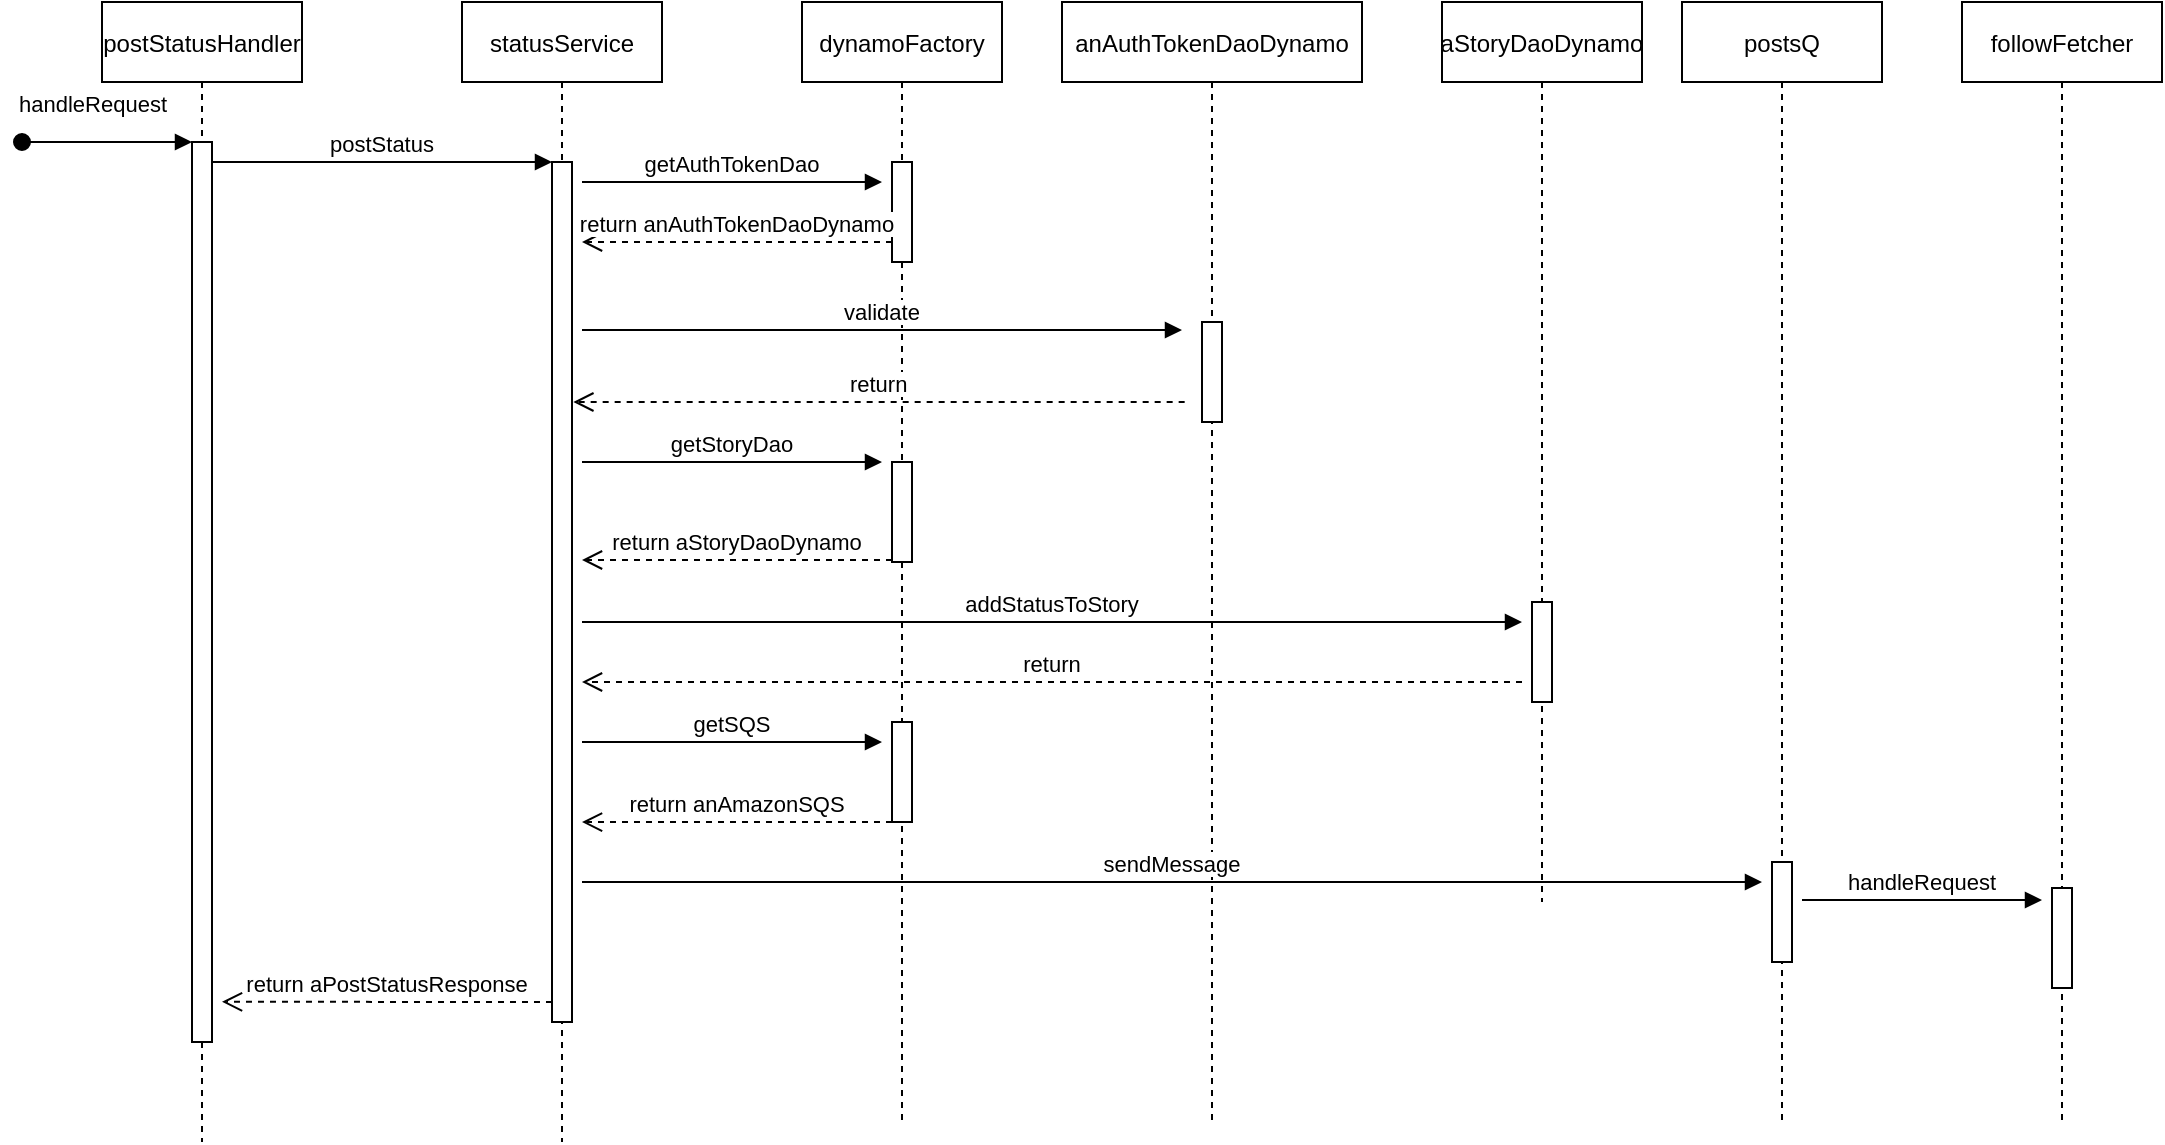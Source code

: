 <mxfile version="16.6.5" type="github">
  <diagram id="kgpKYQtTHZ0yAKxKKP6v" name="Page-1">
    <mxGraphModel dx="1598" dy="684" grid="1" gridSize="10" guides="1" tooltips="1" connect="1" arrows="1" fold="1" page="1" pageScale="1" pageWidth="850" pageHeight="1100" math="0" shadow="0">
      <root>
        <mxCell id="0" />
        <mxCell id="1" parent="0" />
        <mxCell id="3nuBFxr9cyL0pnOWT2aG-1" value="postStatusHandler" style="shape=umlLifeline;perimeter=lifelinePerimeter;container=1;collapsible=0;recursiveResize=0;rounded=0;shadow=0;strokeWidth=1;" parent="1" vertex="1">
          <mxGeometry x="120" y="80" width="100" height="570" as="geometry" />
        </mxCell>
        <mxCell id="3nuBFxr9cyL0pnOWT2aG-2" value="" style="points=[];perimeter=orthogonalPerimeter;rounded=0;shadow=0;strokeWidth=1;" parent="3nuBFxr9cyL0pnOWT2aG-1" vertex="1">
          <mxGeometry x="45" y="70" width="10" height="450" as="geometry" />
        </mxCell>
        <mxCell id="3nuBFxr9cyL0pnOWT2aG-3" value="handleRequest" style="verticalAlign=bottom;startArrow=oval;endArrow=block;startSize=8;shadow=0;strokeWidth=1;" parent="3nuBFxr9cyL0pnOWT2aG-1" target="3nuBFxr9cyL0pnOWT2aG-2" edge="1">
          <mxGeometry x="-0.167" y="10" relative="1" as="geometry">
            <mxPoint x="-40" y="70" as="sourcePoint" />
            <mxPoint as="offset" />
          </mxGeometry>
        </mxCell>
        <mxCell id="3nuBFxr9cyL0pnOWT2aG-5" value="statusService" style="shape=umlLifeline;perimeter=lifelinePerimeter;container=1;collapsible=0;recursiveResize=0;rounded=0;shadow=0;strokeWidth=1;" parent="1" vertex="1">
          <mxGeometry x="300" y="80" width="100" height="570" as="geometry" />
        </mxCell>
        <mxCell id="3nuBFxr9cyL0pnOWT2aG-6" value="" style="points=[];perimeter=orthogonalPerimeter;rounded=0;shadow=0;strokeWidth=1;" parent="3nuBFxr9cyL0pnOWT2aG-5" vertex="1">
          <mxGeometry x="45" y="80" width="10" height="430" as="geometry" />
        </mxCell>
        <mxCell id="3nuBFxr9cyL0pnOWT2aG-8" value="postStatus" style="verticalAlign=bottom;endArrow=block;entryX=0;entryY=0;shadow=0;strokeWidth=1;" parent="1" source="3nuBFxr9cyL0pnOWT2aG-2" target="3nuBFxr9cyL0pnOWT2aG-6" edge="1">
          <mxGeometry relative="1" as="geometry">
            <mxPoint x="275" y="160" as="sourcePoint" />
          </mxGeometry>
        </mxCell>
        <mxCell id="8Z1b3bNdNyz0HPnYyta1-1" value="dynamoFactory" style="shape=umlLifeline;perimeter=lifelinePerimeter;container=1;collapsible=0;recursiveResize=0;rounded=0;shadow=0;strokeWidth=1;" vertex="1" parent="1">
          <mxGeometry x="470" y="80" width="100" height="560" as="geometry" />
        </mxCell>
        <mxCell id="8Z1b3bNdNyz0HPnYyta1-2" value="" style="points=[];perimeter=orthogonalPerimeter;rounded=0;shadow=0;strokeWidth=1;" vertex="1" parent="8Z1b3bNdNyz0HPnYyta1-1">
          <mxGeometry x="45" y="80" width="10" height="50" as="geometry" />
        </mxCell>
        <mxCell id="8Z1b3bNdNyz0HPnYyta1-3" value="getAuthTokenDao" style="verticalAlign=bottom;endArrow=block;shadow=0;strokeWidth=1;" edge="1" parent="8Z1b3bNdNyz0HPnYyta1-1">
          <mxGeometry relative="1" as="geometry">
            <mxPoint x="-110" y="90" as="sourcePoint" />
            <mxPoint x="40" y="90" as="targetPoint" />
          </mxGeometry>
        </mxCell>
        <mxCell id="8Z1b3bNdNyz0HPnYyta1-4" value="return anAuthTokenDaoDynamo" style="verticalAlign=bottom;endArrow=open;dashed=1;endSize=8;exitX=0;exitY=0.95;shadow=0;strokeWidth=1;" edge="1" parent="8Z1b3bNdNyz0HPnYyta1-1">
          <mxGeometry relative="1" as="geometry">
            <mxPoint x="-110" y="120" as="targetPoint" />
            <mxPoint x="45" y="120.0" as="sourcePoint" />
          </mxGeometry>
        </mxCell>
        <mxCell id="8Z1b3bNdNyz0HPnYyta1-15" value="" style="points=[];perimeter=orthogonalPerimeter;rounded=0;shadow=0;strokeWidth=1;" vertex="1" parent="8Z1b3bNdNyz0HPnYyta1-1">
          <mxGeometry x="45" y="230" width="10" height="50" as="geometry" />
        </mxCell>
        <mxCell id="8Z1b3bNdNyz0HPnYyta1-17" value="return aStoryDaoDynamo" style="verticalAlign=bottom;endArrow=open;dashed=1;endSize=8;exitX=0;exitY=0.95;shadow=0;strokeWidth=1;" edge="1" parent="8Z1b3bNdNyz0HPnYyta1-1">
          <mxGeometry relative="1" as="geometry">
            <mxPoint x="-110" y="279" as="targetPoint" />
            <mxPoint x="45" y="278.95" as="sourcePoint" />
          </mxGeometry>
        </mxCell>
        <mxCell id="8Z1b3bNdNyz0HPnYyta1-18" value="addStatusToStory" style="verticalAlign=bottom;endArrow=block;shadow=0;strokeWidth=1;" edge="1" parent="8Z1b3bNdNyz0HPnYyta1-1">
          <mxGeometry relative="1" as="geometry">
            <mxPoint x="-110" y="310" as="sourcePoint" />
            <mxPoint x="360" y="310" as="targetPoint" />
          </mxGeometry>
        </mxCell>
        <mxCell id="8Z1b3bNdNyz0HPnYyta1-20" value="" style="points=[];perimeter=orthogonalPerimeter;rounded=0;shadow=0;strokeWidth=1;" vertex="1" parent="8Z1b3bNdNyz0HPnYyta1-1">
          <mxGeometry x="45" y="360" width="10" height="50" as="geometry" />
        </mxCell>
        <mxCell id="8Z1b3bNdNyz0HPnYyta1-21" value="getSQS" style="verticalAlign=bottom;endArrow=block;shadow=0;strokeWidth=1;" edge="1" parent="8Z1b3bNdNyz0HPnYyta1-1">
          <mxGeometry relative="1" as="geometry">
            <mxPoint x="-110" y="370" as="sourcePoint" />
            <mxPoint x="40" y="370" as="targetPoint" />
          </mxGeometry>
        </mxCell>
        <mxCell id="8Z1b3bNdNyz0HPnYyta1-5" value="anAuthTokenDaoDynamo" style="shape=umlLifeline;perimeter=lifelinePerimeter;container=1;collapsible=0;recursiveResize=0;rounded=0;shadow=0;strokeWidth=1;" vertex="1" parent="1">
          <mxGeometry x="600" y="80" width="150" height="560" as="geometry" />
        </mxCell>
        <mxCell id="8Z1b3bNdNyz0HPnYyta1-6" value="" style="points=[];perimeter=orthogonalPerimeter;rounded=0;shadow=0;strokeWidth=1;" vertex="1" parent="8Z1b3bNdNyz0HPnYyta1-5">
          <mxGeometry x="70" y="160" width="10" height="50" as="geometry" />
        </mxCell>
        <mxCell id="8Z1b3bNdNyz0HPnYyta1-10" value="return" style="verticalAlign=bottom;endArrow=open;dashed=1;endSize=8;exitX=0;exitY=0.95;shadow=0;strokeWidth=1;" edge="1" parent="8Z1b3bNdNyz0HPnYyta1-5">
          <mxGeometry relative="1" as="geometry">
            <mxPoint x="-244.333" y="200.0" as="targetPoint" />
            <mxPoint x="61.33" y="200.0" as="sourcePoint" />
          </mxGeometry>
        </mxCell>
        <mxCell id="8Z1b3bNdNyz0HPnYyta1-25" value="sendMessage" style="verticalAlign=bottom;endArrow=block;shadow=0;strokeWidth=1;" edge="1" parent="8Z1b3bNdNyz0HPnYyta1-5">
          <mxGeometry relative="1" as="geometry">
            <mxPoint x="-240" y="440" as="sourcePoint" />
            <mxPoint x="350" y="440" as="targetPoint" />
          </mxGeometry>
        </mxCell>
        <mxCell id="8Z1b3bNdNyz0HPnYyta1-9" value="validate" style="verticalAlign=bottom;endArrow=block;shadow=0;strokeWidth=1;" edge="1" parent="1">
          <mxGeometry relative="1" as="geometry">
            <mxPoint x="360" y="244" as="sourcePoint" />
            <mxPoint x="660" y="244" as="targetPoint" />
          </mxGeometry>
        </mxCell>
        <mxCell id="8Z1b3bNdNyz0HPnYyta1-11" value="aStoryDaoDynamo" style="shape=umlLifeline;perimeter=lifelinePerimeter;container=1;collapsible=0;recursiveResize=0;rounded=0;shadow=0;strokeWidth=1;" vertex="1" parent="1">
          <mxGeometry x="790" y="80" width="100" height="450" as="geometry" />
        </mxCell>
        <mxCell id="8Z1b3bNdNyz0HPnYyta1-12" value="" style="points=[];perimeter=orthogonalPerimeter;rounded=0;shadow=0;strokeWidth=1;" vertex="1" parent="8Z1b3bNdNyz0HPnYyta1-11">
          <mxGeometry x="45" y="300" width="10" height="50" as="geometry" />
        </mxCell>
        <mxCell id="8Z1b3bNdNyz0HPnYyta1-16" value="getStoryDao" style="verticalAlign=bottom;endArrow=block;shadow=0;strokeWidth=1;" edge="1" parent="1">
          <mxGeometry relative="1" as="geometry">
            <mxPoint x="360" y="310" as="sourcePoint" />
            <mxPoint x="510" y="310" as="targetPoint" />
          </mxGeometry>
        </mxCell>
        <mxCell id="8Z1b3bNdNyz0HPnYyta1-19" value="return" style="verticalAlign=bottom;endArrow=open;dashed=1;endSize=8;shadow=0;strokeWidth=1;" edge="1" parent="1">
          <mxGeometry relative="1" as="geometry">
            <mxPoint x="360" y="420" as="targetPoint" />
            <mxPoint x="830" y="420" as="sourcePoint" />
          </mxGeometry>
        </mxCell>
        <mxCell id="8Z1b3bNdNyz0HPnYyta1-22" value="return anAmazonSQS" style="verticalAlign=bottom;endArrow=open;dashed=1;endSize=8;exitX=0;exitY=0.95;shadow=0;strokeWidth=1;" edge="1" parent="1">
          <mxGeometry relative="1" as="geometry">
            <mxPoint x="360" y="490.05" as="targetPoint" />
            <mxPoint x="515" y="490.0" as="sourcePoint" />
          </mxGeometry>
        </mxCell>
        <mxCell id="8Z1b3bNdNyz0HPnYyta1-23" value="postsQ" style="shape=umlLifeline;perimeter=lifelinePerimeter;container=1;collapsible=0;recursiveResize=0;rounded=0;shadow=0;strokeWidth=1;" vertex="1" parent="1">
          <mxGeometry x="910" y="80" width="100" height="560" as="geometry" />
        </mxCell>
        <mxCell id="8Z1b3bNdNyz0HPnYyta1-24" value="" style="points=[];perimeter=orthogonalPerimeter;rounded=0;shadow=0;strokeWidth=1;" vertex="1" parent="8Z1b3bNdNyz0HPnYyta1-23">
          <mxGeometry x="45" y="430" width="10" height="50" as="geometry" />
        </mxCell>
        <mxCell id="8Z1b3bNdNyz0HPnYyta1-27" value="return aPostStatusResponse" style="verticalAlign=bottom;endArrow=open;dashed=1;endSize=8;exitX=0;exitY=0.95;shadow=0;strokeWidth=1;entryX=0.6;entryY=0.877;entryDx=0;entryDy=0;entryPerimeter=0;" edge="1" parent="1" target="3nuBFxr9cyL0pnOWT2aG-1">
          <mxGeometry relative="1" as="geometry">
            <mxPoint x="190" y="580.05" as="targetPoint" />
            <mxPoint x="345" y="580.0" as="sourcePoint" />
          </mxGeometry>
        </mxCell>
        <mxCell id="8Z1b3bNdNyz0HPnYyta1-28" value="followFetcher" style="shape=umlLifeline;perimeter=lifelinePerimeter;container=1;collapsible=0;recursiveResize=0;rounded=0;shadow=0;strokeWidth=1;" vertex="1" parent="1">
          <mxGeometry x="1050" y="80" width="100" height="560" as="geometry" />
        </mxCell>
        <mxCell id="8Z1b3bNdNyz0HPnYyta1-30" value="handleRequest" style="verticalAlign=bottom;endArrow=block;shadow=0;strokeWidth=1;" edge="1" parent="1">
          <mxGeometry relative="1" as="geometry">
            <mxPoint x="970" y="529" as="sourcePoint" />
            <mxPoint x="1090" y="529" as="targetPoint" />
          </mxGeometry>
        </mxCell>
        <mxCell id="8Z1b3bNdNyz0HPnYyta1-29" value="" style="points=[];perimeter=orthogonalPerimeter;rounded=0;shadow=0;strokeWidth=1;" vertex="1" parent="1">
          <mxGeometry x="1095" y="523" width="10" height="50" as="geometry" />
        </mxCell>
      </root>
    </mxGraphModel>
  </diagram>
</mxfile>
